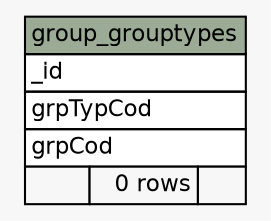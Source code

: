 // dot 2.26.3 on Linux 3.11.0-12-generic
// SchemaSpy rev 590
digraph "group_grouptypes" {
  graph [
    rankdir="RL"
    bgcolor="#f7f7f7"
    nodesep="0.18"
    ranksep="0.46"
    fontname="Helvetica"
    fontsize="11"
  ];
  node [
    fontname="Helvetica"
    fontsize="11"
    shape="plaintext"
  ];
  edge [
    arrowsize="0.8"
  ];
  "group_grouptypes" [
    label=<
    <TABLE BORDER="0" CELLBORDER="1" CELLSPACING="0" BGCOLOR="#ffffff">
      <TR><TD COLSPAN="3" BGCOLOR="#9bab96" ALIGN="CENTER">group_grouptypes</TD></TR>
      <TR><TD PORT="_id" COLSPAN="3" ALIGN="LEFT">_id</TD></TR>
      <TR><TD PORT="grpTypCod" COLSPAN="3" ALIGN="LEFT">grpTypCod</TD></TR>
      <TR><TD PORT="grpCod" COLSPAN="3" ALIGN="LEFT">grpCod</TD></TR>
      <TR><TD ALIGN="LEFT" BGCOLOR="#f7f7f7">  </TD><TD ALIGN="RIGHT" BGCOLOR="#f7f7f7">0 rows</TD><TD ALIGN="RIGHT" BGCOLOR="#f7f7f7">  </TD></TR>
    </TABLE>>
    URL="tables/group_grouptypes.html"
    tooltip="group_grouptypes"
  ];
}

